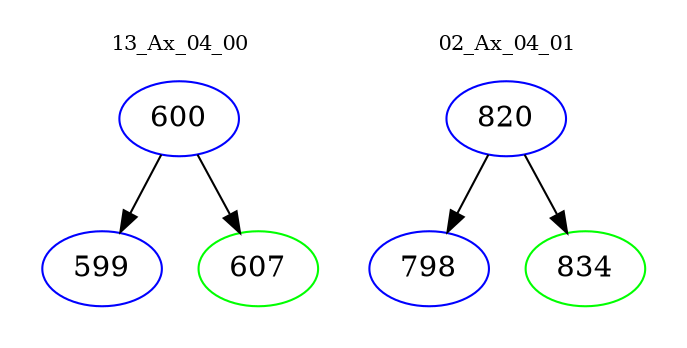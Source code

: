 digraph{
subgraph cluster_0 {
color = white
label = "13_Ax_04_00";
fontsize=10;
T0_600 [label="600", color="blue"]
T0_600 -> T0_599 [color="black"]
T0_599 [label="599", color="blue"]
T0_600 -> T0_607 [color="black"]
T0_607 [label="607", color="green"]
}
subgraph cluster_1 {
color = white
label = "02_Ax_04_01";
fontsize=10;
T1_820 [label="820", color="blue"]
T1_820 -> T1_798 [color="black"]
T1_798 [label="798", color="blue"]
T1_820 -> T1_834 [color="black"]
T1_834 [label="834", color="green"]
}
}
